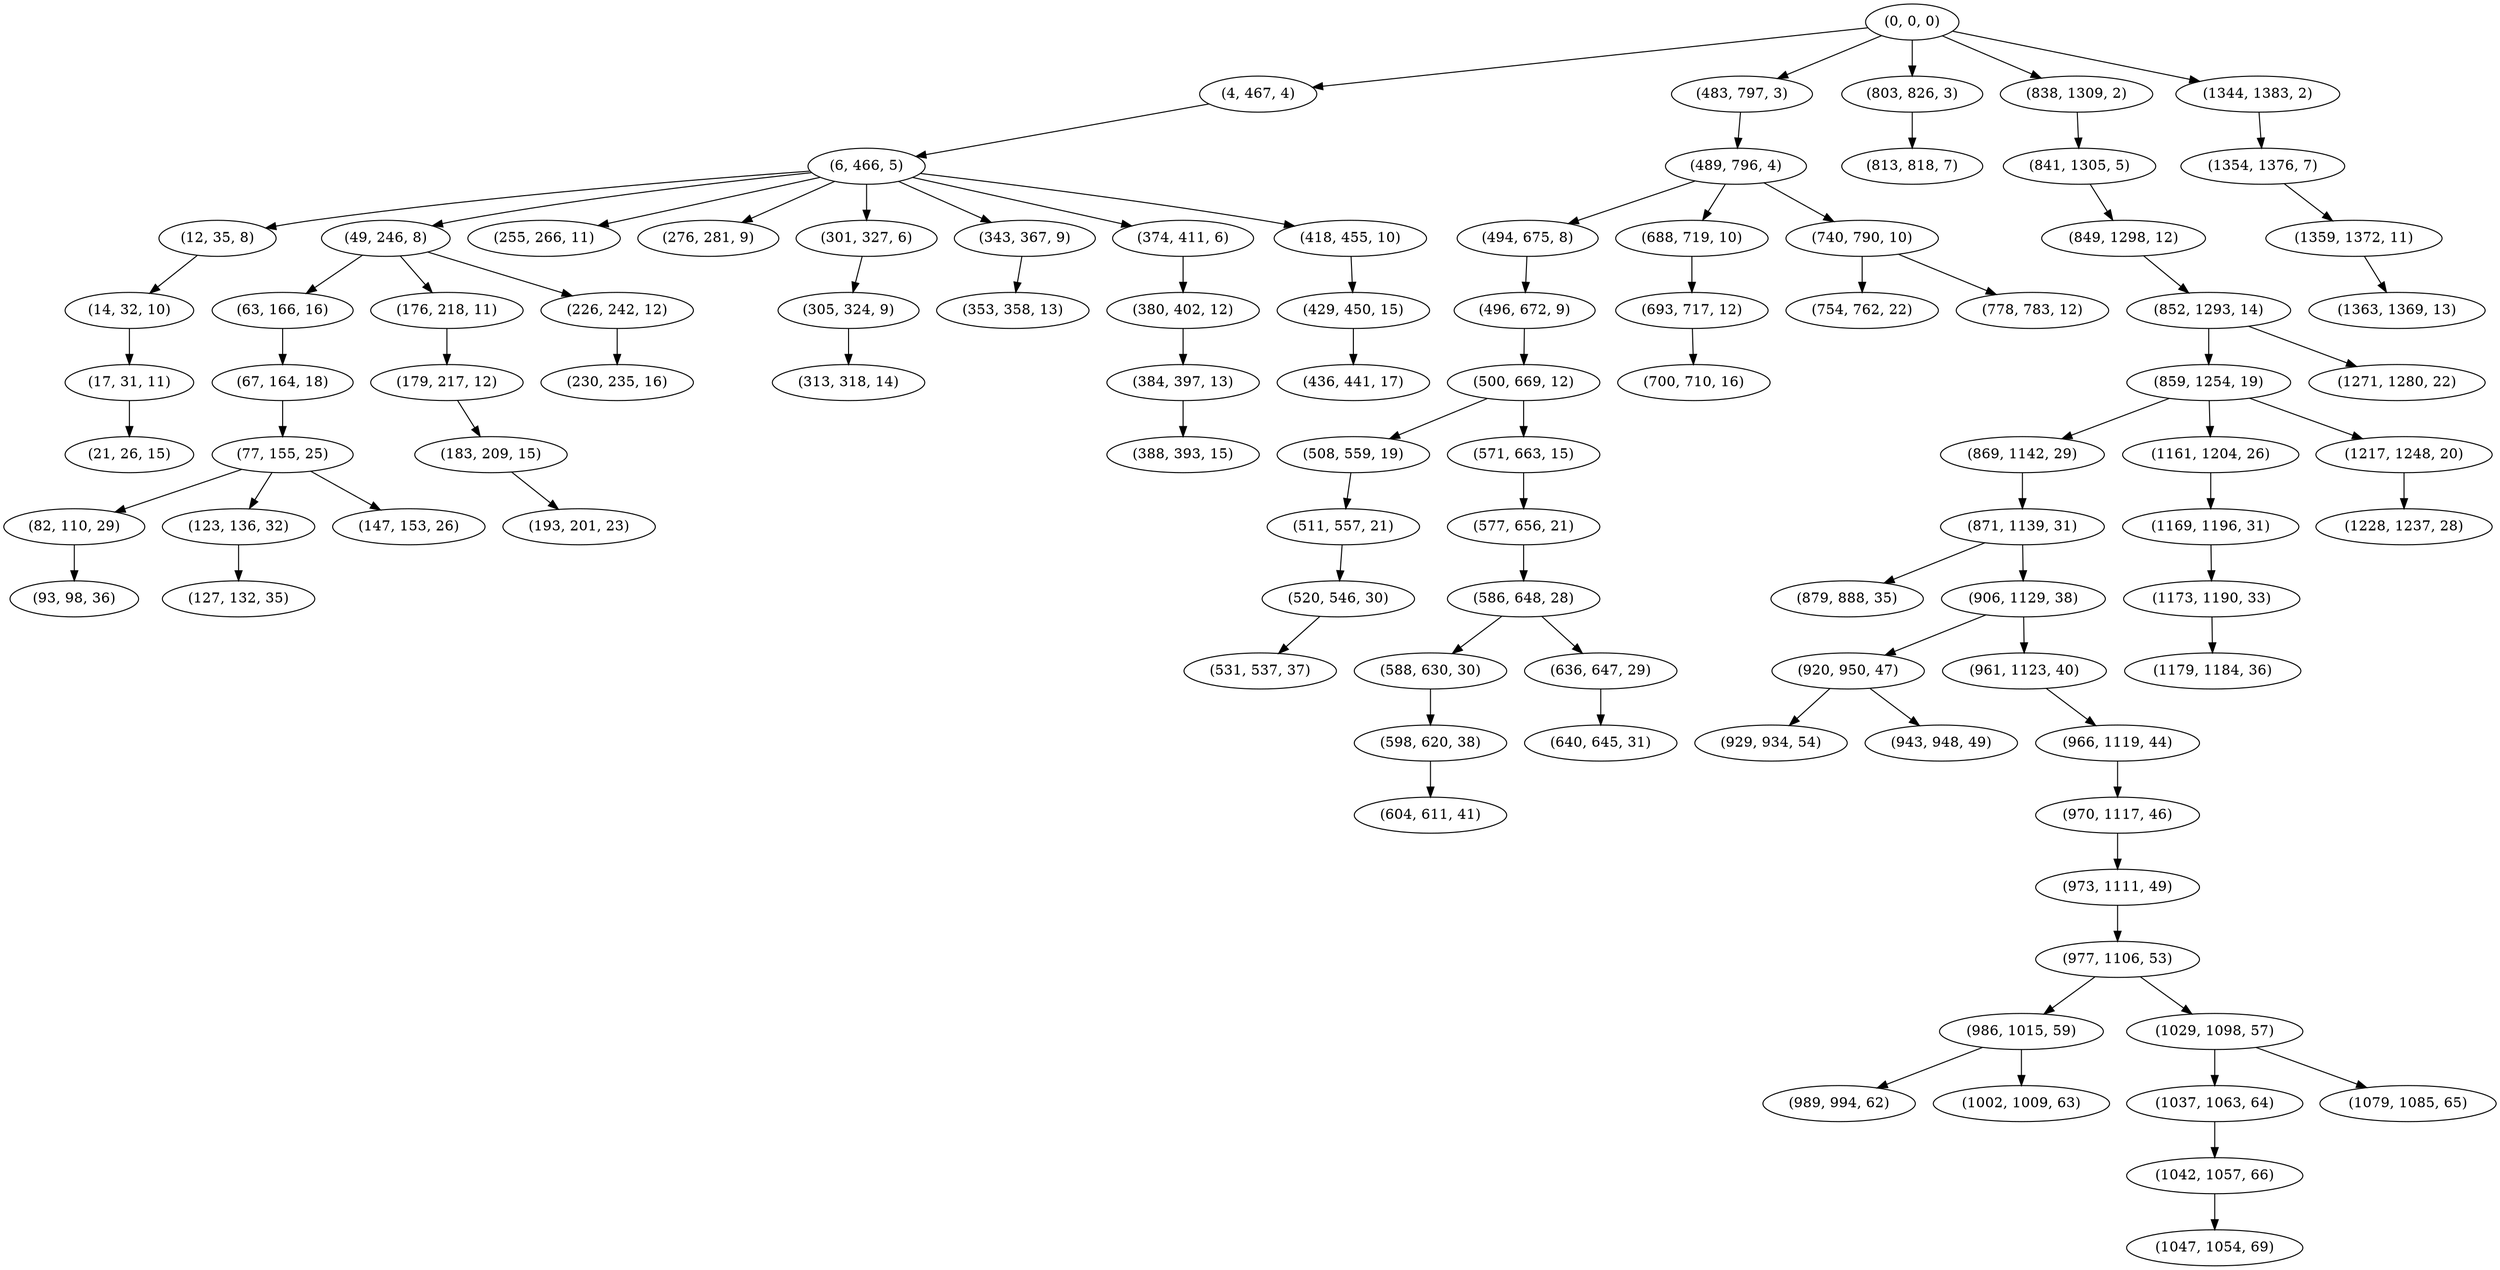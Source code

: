 digraph tree {
    "(0, 0, 0)";
    "(4, 467, 4)";
    "(6, 466, 5)";
    "(12, 35, 8)";
    "(14, 32, 10)";
    "(17, 31, 11)";
    "(21, 26, 15)";
    "(49, 246, 8)";
    "(63, 166, 16)";
    "(67, 164, 18)";
    "(77, 155, 25)";
    "(82, 110, 29)";
    "(93, 98, 36)";
    "(123, 136, 32)";
    "(127, 132, 35)";
    "(147, 153, 26)";
    "(176, 218, 11)";
    "(179, 217, 12)";
    "(183, 209, 15)";
    "(193, 201, 23)";
    "(226, 242, 12)";
    "(230, 235, 16)";
    "(255, 266, 11)";
    "(276, 281, 9)";
    "(301, 327, 6)";
    "(305, 324, 9)";
    "(313, 318, 14)";
    "(343, 367, 9)";
    "(353, 358, 13)";
    "(374, 411, 6)";
    "(380, 402, 12)";
    "(384, 397, 13)";
    "(388, 393, 15)";
    "(418, 455, 10)";
    "(429, 450, 15)";
    "(436, 441, 17)";
    "(483, 797, 3)";
    "(489, 796, 4)";
    "(494, 675, 8)";
    "(496, 672, 9)";
    "(500, 669, 12)";
    "(508, 559, 19)";
    "(511, 557, 21)";
    "(520, 546, 30)";
    "(531, 537, 37)";
    "(571, 663, 15)";
    "(577, 656, 21)";
    "(586, 648, 28)";
    "(588, 630, 30)";
    "(598, 620, 38)";
    "(604, 611, 41)";
    "(636, 647, 29)";
    "(640, 645, 31)";
    "(688, 719, 10)";
    "(693, 717, 12)";
    "(700, 710, 16)";
    "(740, 790, 10)";
    "(754, 762, 22)";
    "(778, 783, 12)";
    "(803, 826, 3)";
    "(813, 818, 7)";
    "(838, 1309, 2)";
    "(841, 1305, 5)";
    "(849, 1298, 12)";
    "(852, 1293, 14)";
    "(859, 1254, 19)";
    "(869, 1142, 29)";
    "(871, 1139, 31)";
    "(879, 888, 35)";
    "(906, 1129, 38)";
    "(920, 950, 47)";
    "(929, 934, 54)";
    "(943, 948, 49)";
    "(961, 1123, 40)";
    "(966, 1119, 44)";
    "(970, 1117, 46)";
    "(973, 1111, 49)";
    "(977, 1106, 53)";
    "(986, 1015, 59)";
    "(989, 994, 62)";
    "(1002, 1009, 63)";
    "(1029, 1098, 57)";
    "(1037, 1063, 64)";
    "(1042, 1057, 66)";
    "(1047, 1054, 69)";
    "(1079, 1085, 65)";
    "(1161, 1204, 26)";
    "(1169, 1196, 31)";
    "(1173, 1190, 33)";
    "(1179, 1184, 36)";
    "(1217, 1248, 20)";
    "(1228, 1237, 28)";
    "(1271, 1280, 22)";
    "(1344, 1383, 2)";
    "(1354, 1376, 7)";
    "(1359, 1372, 11)";
    "(1363, 1369, 13)";
    "(0, 0, 0)" -> "(4, 467, 4)";
    "(0, 0, 0)" -> "(483, 797, 3)";
    "(0, 0, 0)" -> "(803, 826, 3)";
    "(0, 0, 0)" -> "(838, 1309, 2)";
    "(0, 0, 0)" -> "(1344, 1383, 2)";
    "(4, 467, 4)" -> "(6, 466, 5)";
    "(6, 466, 5)" -> "(12, 35, 8)";
    "(6, 466, 5)" -> "(49, 246, 8)";
    "(6, 466, 5)" -> "(255, 266, 11)";
    "(6, 466, 5)" -> "(276, 281, 9)";
    "(6, 466, 5)" -> "(301, 327, 6)";
    "(6, 466, 5)" -> "(343, 367, 9)";
    "(6, 466, 5)" -> "(374, 411, 6)";
    "(6, 466, 5)" -> "(418, 455, 10)";
    "(12, 35, 8)" -> "(14, 32, 10)";
    "(14, 32, 10)" -> "(17, 31, 11)";
    "(17, 31, 11)" -> "(21, 26, 15)";
    "(49, 246, 8)" -> "(63, 166, 16)";
    "(49, 246, 8)" -> "(176, 218, 11)";
    "(49, 246, 8)" -> "(226, 242, 12)";
    "(63, 166, 16)" -> "(67, 164, 18)";
    "(67, 164, 18)" -> "(77, 155, 25)";
    "(77, 155, 25)" -> "(82, 110, 29)";
    "(77, 155, 25)" -> "(123, 136, 32)";
    "(77, 155, 25)" -> "(147, 153, 26)";
    "(82, 110, 29)" -> "(93, 98, 36)";
    "(123, 136, 32)" -> "(127, 132, 35)";
    "(176, 218, 11)" -> "(179, 217, 12)";
    "(179, 217, 12)" -> "(183, 209, 15)";
    "(183, 209, 15)" -> "(193, 201, 23)";
    "(226, 242, 12)" -> "(230, 235, 16)";
    "(301, 327, 6)" -> "(305, 324, 9)";
    "(305, 324, 9)" -> "(313, 318, 14)";
    "(343, 367, 9)" -> "(353, 358, 13)";
    "(374, 411, 6)" -> "(380, 402, 12)";
    "(380, 402, 12)" -> "(384, 397, 13)";
    "(384, 397, 13)" -> "(388, 393, 15)";
    "(418, 455, 10)" -> "(429, 450, 15)";
    "(429, 450, 15)" -> "(436, 441, 17)";
    "(483, 797, 3)" -> "(489, 796, 4)";
    "(489, 796, 4)" -> "(494, 675, 8)";
    "(489, 796, 4)" -> "(688, 719, 10)";
    "(489, 796, 4)" -> "(740, 790, 10)";
    "(494, 675, 8)" -> "(496, 672, 9)";
    "(496, 672, 9)" -> "(500, 669, 12)";
    "(500, 669, 12)" -> "(508, 559, 19)";
    "(500, 669, 12)" -> "(571, 663, 15)";
    "(508, 559, 19)" -> "(511, 557, 21)";
    "(511, 557, 21)" -> "(520, 546, 30)";
    "(520, 546, 30)" -> "(531, 537, 37)";
    "(571, 663, 15)" -> "(577, 656, 21)";
    "(577, 656, 21)" -> "(586, 648, 28)";
    "(586, 648, 28)" -> "(588, 630, 30)";
    "(586, 648, 28)" -> "(636, 647, 29)";
    "(588, 630, 30)" -> "(598, 620, 38)";
    "(598, 620, 38)" -> "(604, 611, 41)";
    "(636, 647, 29)" -> "(640, 645, 31)";
    "(688, 719, 10)" -> "(693, 717, 12)";
    "(693, 717, 12)" -> "(700, 710, 16)";
    "(740, 790, 10)" -> "(754, 762, 22)";
    "(740, 790, 10)" -> "(778, 783, 12)";
    "(803, 826, 3)" -> "(813, 818, 7)";
    "(838, 1309, 2)" -> "(841, 1305, 5)";
    "(841, 1305, 5)" -> "(849, 1298, 12)";
    "(849, 1298, 12)" -> "(852, 1293, 14)";
    "(852, 1293, 14)" -> "(859, 1254, 19)";
    "(852, 1293, 14)" -> "(1271, 1280, 22)";
    "(859, 1254, 19)" -> "(869, 1142, 29)";
    "(859, 1254, 19)" -> "(1161, 1204, 26)";
    "(859, 1254, 19)" -> "(1217, 1248, 20)";
    "(869, 1142, 29)" -> "(871, 1139, 31)";
    "(871, 1139, 31)" -> "(879, 888, 35)";
    "(871, 1139, 31)" -> "(906, 1129, 38)";
    "(906, 1129, 38)" -> "(920, 950, 47)";
    "(906, 1129, 38)" -> "(961, 1123, 40)";
    "(920, 950, 47)" -> "(929, 934, 54)";
    "(920, 950, 47)" -> "(943, 948, 49)";
    "(961, 1123, 40)" -> "(966, 1119, 44)";
    "(966, 1119, 44)" -> "(970, 1117, 46)";
    "(970, 1117, 46)" -> "(973, 1111, 49)";
    "(973, 1111, 49)" -> "(977, 1106, 53)";
    "(977, 1106, 53)" -> "(986, 1015, 59)";
    "(977, 1106, 53)" -> "(1029, 1098, 57)";
    "(986, 1015, 59)" -> "(989, 994, 62)";
    "(986, 1015, 59)" -> "(1002, 1009, 63)";
    "(1029, 1098, 57)" -> "(1037, 1063, 64)";
    "(1029, 1098, 57)" -> "(1079, 1085, 65)";
    "(1037, 1063, 64)" -> "(1042, 1057, 66)";
    "(1042, 1057, 66)" -> "(1047, 1054, 69)";
    "(1161, 1204, 26)" -> "(1169, 1196, 31)";
    "(1169, 1196, 31)" -> "(1173, 1190, 33)";
    "(1173, 1190, 33)" -> "(1179, 1184, 36)";
    "(1217, 1248, 20)" -> "(1228, 1237, 28)";
    "(1344, 1383, 2)" -> "(1354, 1376, 7)";
    "(1354, 1376, 7)" -> "(1359, 1372, 11)";
    "(1359, 1372, 11)" -> "(1363, 1369, 13)";
}
